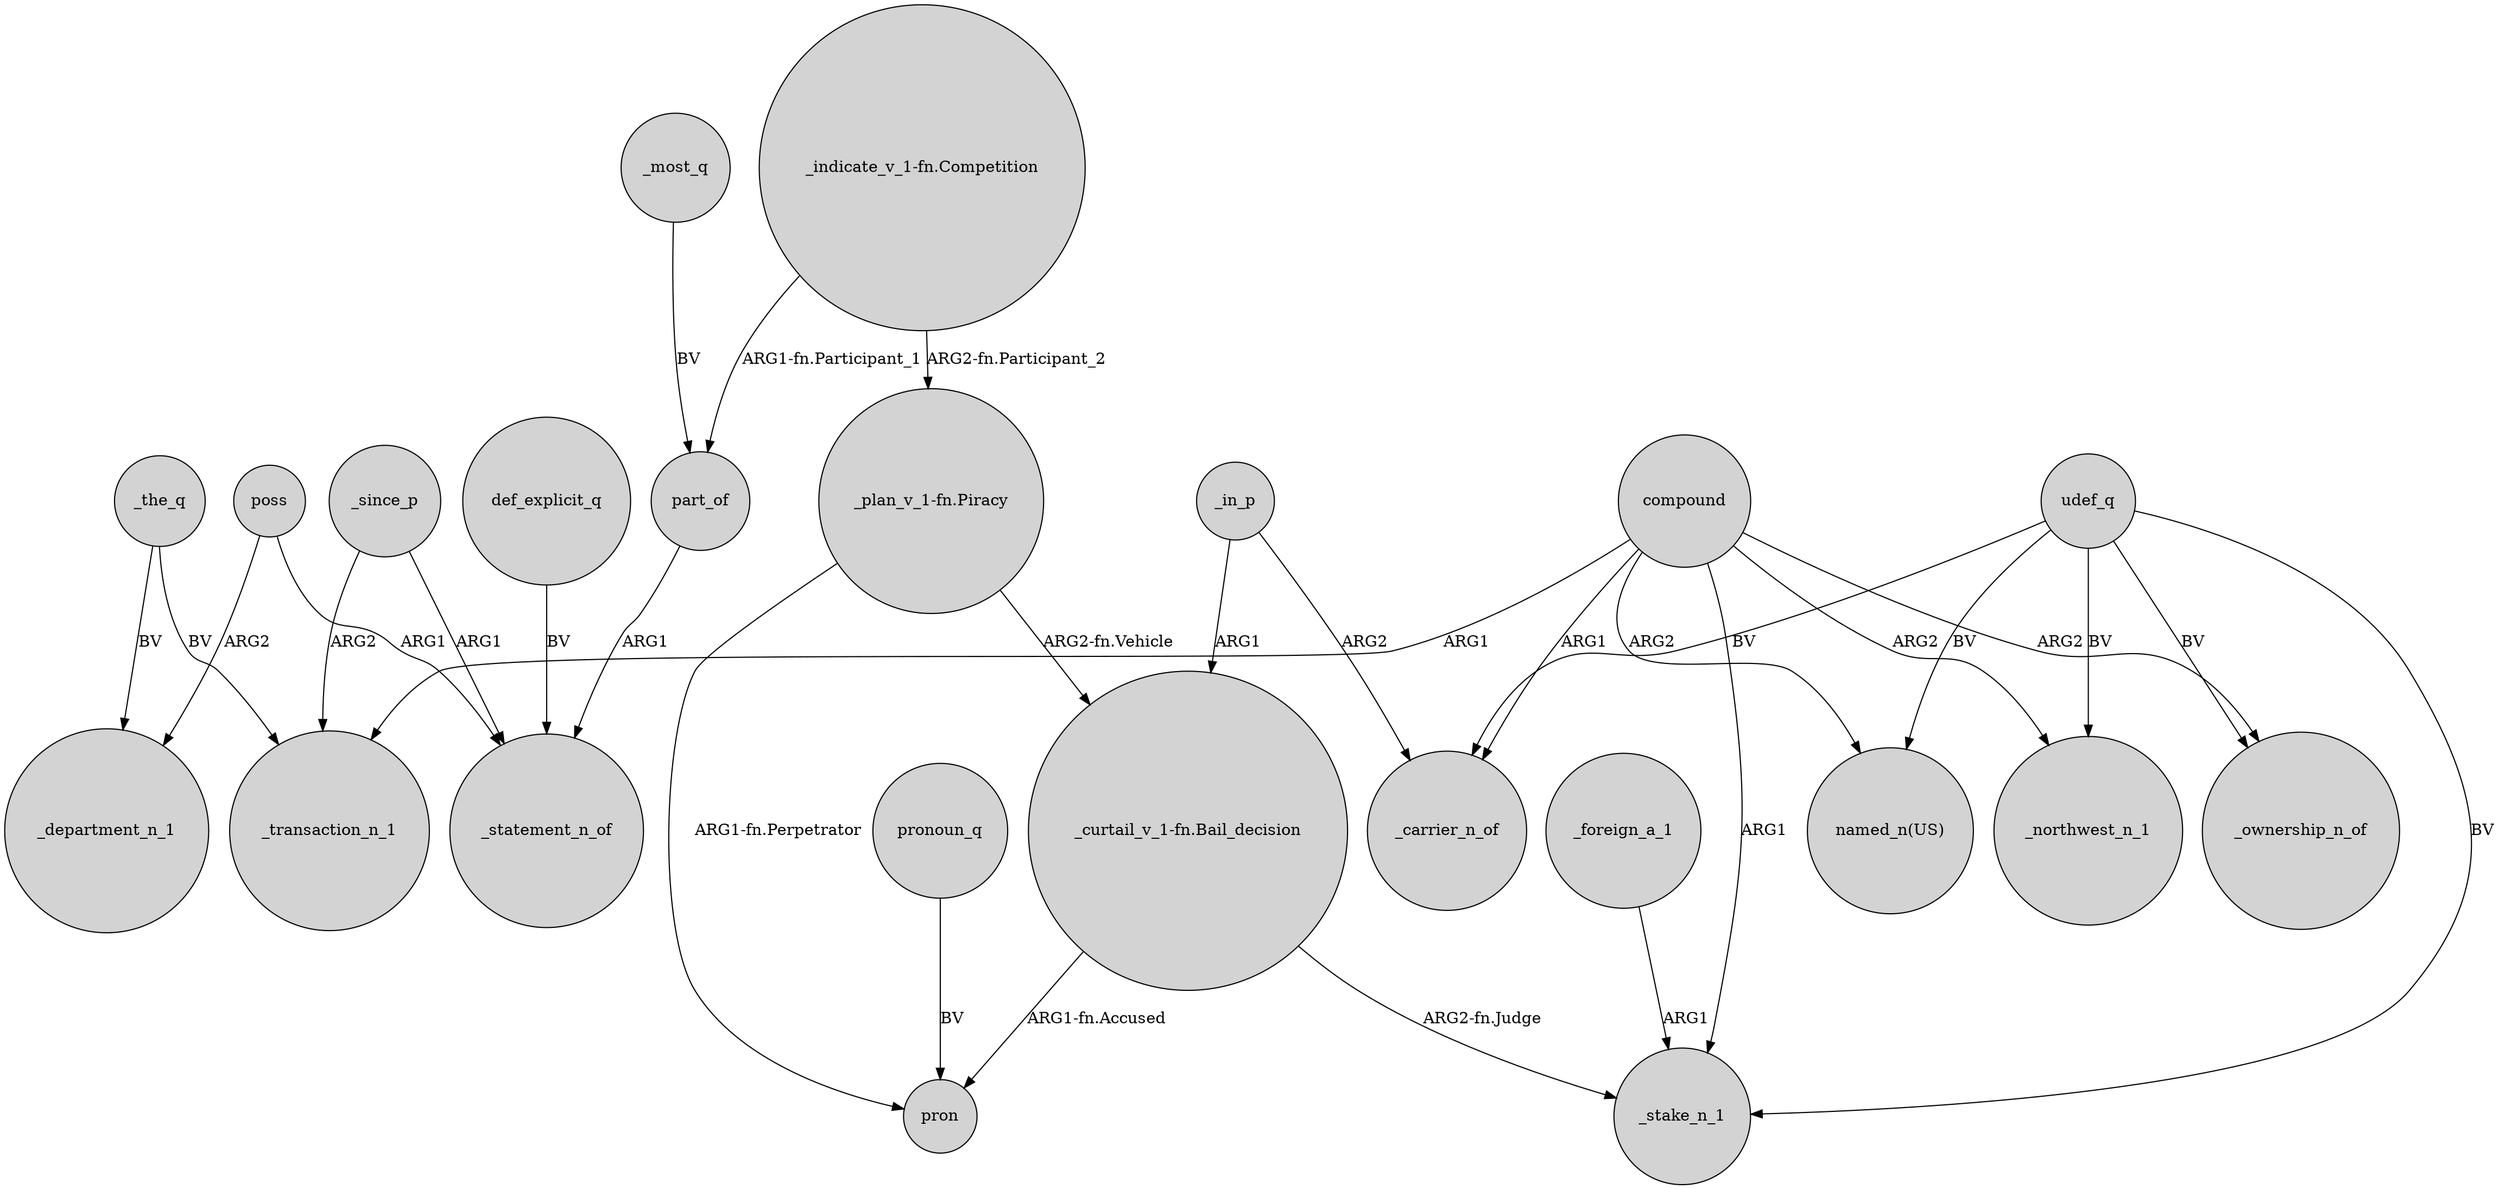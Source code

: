 digraph {
	node [shape=circle style=filled]
	_since_p -> _transaction_n_1 [label=ARG2]
	"_plan_v_1-fn.Piracy" -> "_curtail_v_1-fn.Bail_decision" [label="ARG2-fn.Vehicle"]
	poss -> _department_n_1 [label=ARG2]
	"_curtail_v_1-fn.Bail_decision" -> _stake_n_1 [label="ARG2-fn.Judge"]
	"_indicate_v_1-fn.Competition" -> part_of [label="ARG1-fn.Participant_1"]
	_in_p -> "_curtail_v_1-fn.Bail_decision" [label=ARG1]
	udef_q -> _carrier_n_of [label=BV]
	"_indicate_v_1-fn.Competition" -> "_plan_v_1-fn.Piracy" [label="ARG2-fn.Participant_2"]
	"_plan_v_1-fn.Piracy" -> pron [label="ARG1-fn.Perpetrator"]
	udef_q -> _ownership_n_of [label=BV]
	pronoun_q -> pron [label=BV]
	_the_q -> _transaction_n_1 [label=BV]
	_most_q -> part_of [label=BV]
	_the_q -> _department_n_1 [label=BV]
	compound -> _northwest_n_1 [label=ARG2]
	part_of -> _statement_n_of [label=ARG1]
	compound -> _stake_n_1 [label=ARG1]
	poss -> _statement_n_of [label=ARG1]
	udef_q -> _stake_n_1 [label=BV]
	udef_q -> _northwest_n_1 [label=BV]
	def_explicit_q -> _statement_n_of [label=BV]
	_since_p -> _statement_n_of [label=ARG1]
	"_curtail_v_1-fn.Bail_decision" -> pron [label="ARG1-fn.Accused"]
	_foreign_a_1 -> _stake_n_1 [label=ARG1]
	compound -> _transaction_n_1 [label=ARG1]
	_in_p -> _carrier_n_of [label=ARG2]
	compound -> _carrier_n_of [label=ARG1]
	compound -> "named_n(US)" [label=ARG2]
	udef_q -> "named_n(US)" [label=BV]
	compound -> _ownership_n_of [label=ARG2]
}

